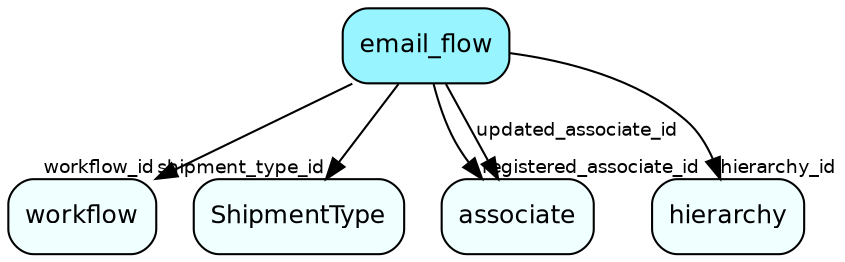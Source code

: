 digraph email_flow  {
node [shape = box style="rounded, filled" fontname = "Helvetica" fontsize = "12" ]
edge [fontname = "Helvetica" fontsize = "9"]

email_flow[fillcolor = "cadetblue1"]
workflow[fillcolor = "azure1"]
ShipmentType[fillcolor = "azure1"]
associate[fillcolor = "azure1"]
hierarchy[fillcolor = "azure1"]
email_flow -> workflow [headlabel = "workflow_id"]
email_flow -> ShipmentType [headlabel = "shipment_type_id"]
email_flow -> associate [headlabel = "registered_associate_id"]
email_flow -> associate [label = "updated_associate_id"]
email_flow -> hierarchy [headlabel = "hierarchy_id"]
}
